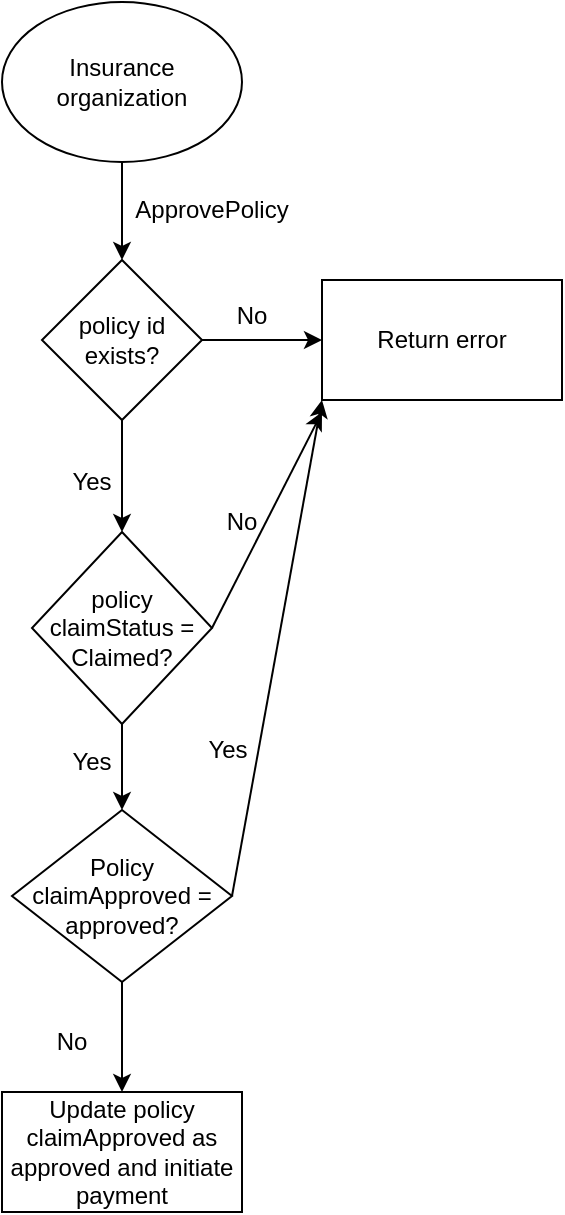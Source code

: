 <mxfile>
    <diagram id="Xl0p_DcUPKFnsrmbP9UB" name="Page-2">
        <mxGraphModel dx="1797" dy="1242" grid="1" gridSize="10" guides="1" tooltips="1" connect="1" arrows="1" fold="1" page="1" pageScale="1" pageWidth="827" pageHeight="1169" math="0" shadow="0">
            <root>
                <mxCell id="0"/>
                <mxCell id="1" parent="0"/>
                <mxCell id="vaoHxCHSYFYgzq9izd94-1" value="" style="edgeStyle=none;html=1;" edge="1" parent="1" source="vaoHxCHSYFYgzq9izd94-2" target="vaoHxCHSYFYgzq9izd94-5">
                    <mxGeometry relative="1" as="geometry"/>
                </mxCell>
                <mxCell id="vaoHxCHSYFYgzq9izd94-2" value="Insurance organization" style="ellipse;whiteSpace=wrap;html=1;" vertex="1" parent="1">
                    <mxGeometry x="-460" y="295" width="120" height="80" as="geometry"/>
                </mxCell>
                <mxCell id="vaoHxCHSYFYgzq9izd94-3" value="" style="edgeStyle=none;html=1;" edge="1" parent="1" source="vaoHxCHSYFYgzq9izd94-5" target="vaoHxCHSYFYgzq9izd94-7">
                    <mxGeometry relative="1" as="geometry"/>
                </mxCell>
                <mxCell id="vaoHxCHSYFYgzq9izd94-4" value="" style="edgeStyle=none;html=1;" edge="1" parent="1" source="vaoHxCHSYFYgzq9izd94-5" target="vaoHxCHSYFYgzq9izd94-11">
                    <mxGeometry relative="1" as="geometry"/>
                </mxCell>
                <mxCell id="vaoHxCHSYFYgzq9izd94-5" value="policy id exists?" style="rhombus;whiteSpace=wrap;html=1;" vertex="1" parent="1">
                    <mxGeometry x="-440" y="424" width="80" height="80" as="geometry"/>
                </mxCell>
                <mxCell id="vaoHxCHSYFYgzq9izd94-6" value="ApprovePolicy" style="text;html=1;strokeColor=none;fillColor=none;align=center;verticalAlign=middle;whiteSpace=wrap;rounded=0;" vertex="1" parent="1">
                    <mxGeometry x="-400" y="384" width="90" height="30" as="geometry"/>
                </mxCell>
                <mxCell id="vaoHxCHSYFYgzq9izd94-7" value="Return error" style="whiteSpace=wrap;html=1;" vertex="1" parent="1">
                    <mxGeometry x="-300" y="434" width="120" height="60" as="geometry"/>
                </mxCell>
                <mxCell id="vaoHxCHSYFYgzq9izd94-8" value="No" style="text;html=1;strokeColor=none;fillColor=none;align=center;verticalAlign=middle;whiteSpace=wrap;rounded=0;" vertex="1" parent="1">
                    <mxGeometry x="-365" y="437" width="60" height="30" as="geometry"/>
                </mxCell>
                <mxCell id="vaoHxCHSYFYgzq9izd94-9" style="edgeStyle=none;html=1;exitX=1;exitY=0.5;exitDx=0;exitDy=0;" edge="1" parent="1" source="vaoHxCHSYFYgzq9izd94-11">
                    <mxGeometry relative="1" as="geometry">
                        <mxPoint x="-300" y="500.0" as="targetPoint"/>
                    </mxGeometry>
                </mxCell>
                <mxCell id="vaoHxCHSYFYgzq9izd94-10" value="" style="edgeStyle=none;html=1;" edge="1" parent="1" source="vaoHxCHSYFYgzq9izd94-11" target="vaoHxCHSYFYgzq9izd94-16">
                    <mxGeometry relative="1" as="geometry"/>
                </mxCell>
                <mxCell id="vaoHxCHSYFYgzq9izd94-11" value="policy claimStatus = Claimed?" style="rhombus;whiteSpace=wrap;html=1;" vertex="1" parent="1">
                    <mxGeometry x="-445" y="560" width="90" height="96" as="geometry"/>
                </mxCell>
                <mxCell id="vaoHxCHSYFYgzq9izd94-12" value="Yes" style="text;html=1;strokeColor=none;fillColor=none;align=center;verticalAlign=middle;whiteSpace=wrap;rounded=0;" vertex="1" parent="1">
                    <mxGeometry x="-445" y="520" width="60" height="30" as="geometry"/>
                </mxCell>
                <mxCell id="vaoHxCHSYFYgzq9izd94-13" value="No" style="text;html=1;strokeColor=none;fillColor=none;align=center;verticalAlign=middle;whiteSpace=wrap;rounded=0;" vertex="1" parent="1">
                    <mxGeometry x="-370" y="540" width="60" height="30" as="geometry"/>
                </mxCell>
                <mxCell id="vaoHxCHSYFYgzq9izd94-14" style="edgeStyle=none;html=1;exitX=1;exitY=0.5;exitDx=0;exitDy=0;entryX=0;entryY=1;entryDx=0;entryDy=0;" edge="1" parent="1" source="vaoHxCHSYFYgzq9izd94-16" target="vaoHxCHSYFYgzq9izd94-7">
                    <mxGeometry relative="1" as="geometry"/>
                </mxCell>
                <mxCell id="vaoHxCHSYFYgzq9izd94-15" value="" style="edgeStyle=none;html=1;" edge="1" parent="1" source="vaoHxCHSYFYgzq9izd94-16" target="vaoHxCHSYFYgzq9izd94-18">
                    <mxGeometry relative="1" as="geometry"/>
                </mxCell>
                <mxCell id="vaoHxCHSYFYgzq9izd94-16" value="Policy claimApproved = approved?" style="rhombus;whiteSpace=wrap;html=1;" vertex="1" parent="1">
                    <mxGeometry x="-455" y="699" width="110" height="86" as="geometry"/>
                </mxCell>
                <mxCell id="vaoHxCHSYFYgzq9izd94-17" value="Yes" style="text;html=1;strokeColor=none;fillColor=none;align=center;verticalAlign=middle;whiteSpace=wrap;rounded=0;" vertex="1" parent="1">
                    <mxGeometry x="-377" y="654" width="60" height="30" as="geometry"/>
                </mxCell>
                <mxCell id="vaoHxCHSYFYgzq9izd94-18" value="Update policy claimApproved as approved and initiate payment" style="whiteSpace=wrap;html=1;" vertex="1" parent="1">
                    <mxGeometry x="-460" y="840" width="120" height="60" as="geometry"/>
                </mxCell>
                <mxCell id="vaoHxCHSYFYgzq9izd94-19" value="Yes" style="text;html=1;strokeColor=none;fillColor=none;align=center;verticalAlign=middle;whiteSpace=wrap;rounded=0;" vertex="1" parent="1">
                    <mxGeometry x="-445" y="660" width="60" height="30" as="geometry"/>
                </mxCell>
                <mxCell id="vaoHxCHSYFYgzq9izd94-20" value="No" style="text;html=1;strokeColor=none;fillColor=none;align=center;verticalAlign=middle;whiteSpace=wrap;rounded=0;" vertex="1" parent="1">
                    <mxGeometry x="-455" y="800" width="60" height="30" as="geometry"/>
                </mxCell>
            </root>
        </mxGraphModel>
    </diagram>
    <diagram id="WScYqng_-eNBeGvxYnS8" name="Page-1">
        <mxGraphModel dx="2040" dy="2722" grid="1" gridSize="10" guides="1" tooltips="1" connect="1" arrows="1" fold="1" page="1" pageScale="1" pageWidth="827" pageHeight="1169" math="0" shadow="0">
            <root>
                <mxCell id="0"/>
                <mxCell id="1" parent="0"/>
                <mxCell id="3" style="edgeStyle=none;html=1;exitX=0;exitY=0.5;exitDx=0;exitDy=0;" edge="1" parent="1" source="2">
                    <mxGeometry relative="1" as="geometry">
                        <mxPoint x="120" y="70" as="targetPoint"/>
                    </mxGeometry>
                </mxCell>
                <mxCell id="21" style="edgeStyle=none;html=1;exitX=0;exitY=1;exitDx=0;exitDy=0;" edge="1" parent="1" source="2" target="24">
                    <mxGeometry relative="1" as="geometry">
                        <mxPoint x="160" y="150" as="targetPoint"/>
                    </mxGeometry>
                </mxCell>
                <mxCell id="31" style="edgeStyle=none;html=1;exitX=0;exitY=0;exitDx=0;exitDy=0;" edge="1" parent="1" source="2" target="32">
                    <mxGeometry relative="1" as="geometry">
                        <mxPoint x="170" y="-20" as="targetPoint"/>
                    </mxGeometry>
                </mxCell>
                <mxCell id="34" style="edgeStyle=none;html=1;exitX=0.5;exitY=1;exitDx=0;exitDy=0;" edge="1" parent="1" source="2" target="36">
                    <mxGeometry relative="1" as="geometry">
                        <mxPoint x="280" y="150" as="targetPoint"/>
                    </mxGeometry>
                </mxCell>
                <mxCell id="51" style="edgeStyle=none;html=1;exitX=1;exitY=1;exitDx=0;exitDy=0;entryX=0;entryY=0;entryDx=0;entryDy=0;" edge="1" parent="1" source="2" target="52">
                    <mxGeometry relative="1" as="geometry">
                        <mxPoint x="370" y="130" as="targetPoint"/>
                    </mxGeometry>
                </mxCell>
                <mxCell id="76" style="edgeStyle=none;html=1;exitX=1;exitY=0;exitDx=0;exitDy=0;" edge="1" parent="1" source="2" target="79">
                    <mxGeometry relative="1" as="geometry">
                        <mxPoint x="470" y="-40" as="targetPoint"/>
                    </mxGeometry>
                </mxCell>
                <mxCell id="2" value="Client" style="ellipse;whiteSpace=wrap;html=1;" vertex="1" parent="1">
                    <mxGeometry x="220" y="30" width="120" height="80" as="geometry"/>
                </mxCell>
                <mxCell id="4" value="CreatePolicy" style="text;html=1;strokeColor=none;fillColor=none;align=center;verticalAlign=middle;whiteSpace=wrap;rounded=0;" vertex="1" parent="1">
                    <mxGeometry x="140" y="40" width="80" height="30" as="geometry"/>
                </mxCell>
                <mxCell id="11" style="edgeStyle=none;html=1;exitX=0;exitY=0.5;exitDx=0;exitDy=0;" edge="1" parent="1" source="5" target="12">
                    <mxGeometry relative="1" as="geometry">
                        <mxPoint x="-20" y="70" as="targetPoint"/>
                    </mxGeometry>
                </mxCell>
                <mxCell id="20" style="edgeStyle=none;html=1;exitX=0.5;exitY=0;exitDx=0;exitDy=0;entryX=0.85;entryY=1.011;entryDx=0;entryDy=0;entryPerimeter=0;" edge="1" parent="1" source="5" target="10">
                    <mxGeometry relative="1" as="geometry"/>
                </mxCell>
                <mxCell id="5" value="Policy id exists?" style="rhombus;whiteSpace=wrap;html=1;" vertex="1" parent="1">
                    <mxGeometry x="40" y="30" width="80" height="80" as="geometry"/>
                </mxCell>
                <mxCell id="8" value="yes" style="text;html=1;strokeColor=none;fillColor=none;align=center;verticalAlign=middle;whiteSpace=wrap;rounded=0;" vertex="1" parent="1">
                    <mxGeometry x="50" y="-50" width="60" height="30" as="geometry"/>
                </mxCell>
                <mxCell id="10" value="Return Error" style="rounded=0;whiteSpace=wrap;html=1;" vertex="1" parent="1">
                    <mxGeometry x="-60" y="-120" width="120" height="60" as="geometry"/>
                </mxCell>
                <mxCell id="13" style="edgeStyle=none;html=1;exitX=0.5;exitY=0;exitDx=0;exitDy=0;entryX=0.25;entryY=1;entryDx=0;entryDy=0;" edge="1" parent="1" source="12" target="10">
                    <mxGeometry relative="1" as="geometry"/>
                </mxCell>
                <mxCell id="15" style="edgeStyle=none;html=1;exitX=0;exitY=0.5;exitDx=0;exitDy=0;" edge="1" parent="1" source="12" target="16">
                    <mxGeometry relative="1" as="geometry">
                        <mxPoint x="-200" y="70" as="targetPoint"/>
                    </mxGeometry>
                </mxCell>
                <mxCell id="12" value="is amount = premiumAmount?" style="rhombus;whiteSpace=wrap;html=1;" vertex="1" parent="1">
                    <mxGeometry x="-130" y="10" width="130" height="120" as="geometry"/>
                </mxCell>
                <mxCell id="14" value="No" style="text;html=1;strokeColor=none;fillColor=none;align=center;verticalAlign=middle;whiteSpace=wrap;rounded=0;" vertex="1" parent="1">
                    <mxGeometry x="-100" y="-50" width="60" height="30" as="geometry"/>
                </mxCell>
                <mxCell id="18" style="edgeStyle=none;html=1;exitX=0;exitY=0.5;exitDx=0;exitDy=0;" edge="1" parent="1" source="16" target="19">
                    <mxGeometry relative="1" as="geometry">
                        <mxPoint x="-340" y="70" as="targetPoint"/>
                    </mxGeometry>
                </mxCell>
                <mxCell id="16" value="Create a policy object based on schema" style="rounded=0;whiteSpace=wrap;html=1;" vertex="1" parent="1">
                    <mxGeometry x="-300" y="40" width="120" height="60" as="geometry"/>
                </mxCell>
                <mxCell id="17" value="Yes" style="text;html=1;strokeColor=none;fillColor=none;align=center;verticalAlign=middle;whiteSpace=wrap;rounded=0;" vertex="1" parent="1">
                    <mxGeometry x="-180" y="40" width="60" height="30" as="geometry"/>
                </mxCell>
                <mxCell id="19" value="Put the object in the ledger corresponding to the id" style="rounded=0;whiteSpace=wrap;html=1;" vertex="1" parent="1">
                    <mxGeometry x="-470" y="40" width="120" height="60" as="geometry"/>
                </mxCell>
                <mxCell id="23" value="ReadPolicy" style="text;html=1;strokeColor=none;fillColor=none;align=center;verticalAlign=middle;whiteSpace=wrap;rounded=0;" vertex="1" parent="1">
                    <mxGeometry x="149" y="94" width="60" height="30" as="geometry"/>
                </mxCell>
                <mxCell id="25" style="edgeStyle=none;html=1;exitX=0;exitY=1;exitDx=0;exitDy=0;" edge="1" parent="1" source="24" target="26">
                    <mxGeometry relative="1" as="geometry">
                        <mxPoint x="50" y="190" as="targetPoint"/>
                    </mxGeometry>
                </mxCell>
                <mxCell id="29" style="edgeStyle=none;html=1;exitX=0;exitY=0.75;exitDx=0;exitDy=0;entryX=0.5;entryY=0;entryDx=0;entryDy=0;" edge="1" parent="1" source="30" target="28">
                    <mxGeometry relative="1" as="geometry"/>
                </mxCell>
                <mxCell id="24" value="Policy id exists?" style="rhombus;whiteSpace=wrap;html=1;" vertex="1" parent="1">
                    <mxGeometry x="100" y="124" width="80" height="80" as="geometry"/>
                </mxCell>
                <mxCell id="26" value="Read policy from ledger using id and return" style="rounded=0;whiteSpace=wrap;html=1;" vertex="1" parent="1">
                    <mxGeometry x="-170" y="150" width="120" height="60" as="geometry"/>
                </mxCell>
                <mxCell id="27" value="Yes" style="text;html=1;strokeColor=none;fillColor=none;align=center;verticalAlign=middle;whiteSpace=wrap;rounded=0;" vertex="1" parent="1">
                    <mxGeometry x="10" y="180" width="60" height="30" as="geometry"/>
                </mxCell>
                <mxCell id="28" value="Return Error" style="rounded=0;whiteSpace=wrap;html=1;" vertex="1" parent="1">
                    <mxGeometry x="90" y="256" width="100" height="40" as="geometry"/>
                </mxCell>
                <mxCell id="30" value="No" style="text;html=1;strokeColor=none;fillColor=none;align=center;verticalAlign=middle;whiteSpace=wrap;rounded=0;" vertex="1" parent="1">
                    <mxGeometry x="140" y="180" width="60" height="30" as="geometry"/>
                </mxCell>
                <mxCell id="32" value="Read all policies from ledger and return" style="rounded=0;whiteSpace=wrap;html=1;" vertex="1" parent="1">
                    <mxGeometry x="100" y="-80" width="120" height="60" as="geometry"/>
                </mxCell>
                <mxCell id="33" value="getAllPolicies" style="text;html=1;strokeColor=none;fillColor=none;align=center;verticalAlign=middle;whiteSpace=wrap;rounded=0;" vertex="1" parent="1">
                    <mxGeometry x="226" y="-6" width="60" height="30" as="geometry"/>
                </mxCell>
                <mxCell id="37" style="edgeStyle=none;html=1;exitX=0;exitY=0.5;exitDx=0;exitDy=0;entryX=1;entryY=0;entryDx=0;entryDy=0;" edge="1" parent="1" source="36" target="28">
                    <mxGeometry relative="1" as="geometry"/>
                </mxCell>
                <mxCell id="41" style="edgeStyle=none;html=1;exitX=0.5;exitY=1;exitDx=0;exitDy=0;" edge="1" parent="1" source="36" target="42">
                    <mxGeometry relative="1" as="geometry">
                        <mxPoint x="280" y="270" as="targetPoint"/>
                    </mxGeometry>
                </mxCell>
                <mxCell id="36" value="Policy id exists?" style="rhombus;whiteSpace=wrap;html=1;" vertex="1" parent="1">
                    <mxGeometry x="240" y="140" width="80" height="80" as="geometry"/>
                </mxCell>
                <mxCell id="38" value="No" style="text;html=1;strokeColor=none;fillColor=none;align=center;verticalAlign=middle;whiteSpace=wrap;rounded=0;" vertex="1" parent="1">
                    <mxGeometry x="186" y="180" width="60" height="30" as="geometry"/>
                </mxCell>
                <mxCell id="43" style="edgeStyle=none;html=1;exitX=0;exitY=0.5;exitDx=0;exitDy=0;entryX=1;entryY=1;entryDx=0;entryDy=0;" edge="1" parent="1" source="42" target="28">
                    <mxGeometry relative="1" as="geometry"/>
                </mxCell>
                <mxCell id="47" value="" style="edgeStyle=none;html=1;" edge="1" parent="1" source="42" target="46">
                    <mxGeometry relative="1" as="geometry"/>
                </mxCell>
                <mxCell id="42" value="Paid amount = premium amount?" style="rhombus;whiteSpace=wrap;html=1;" vertex="1" parent="1">
                    <mxGeometry x="220" y="250" width="120" height="90" as="geometry"/>
                </mxCell>
                <mxCell id="44" value="No" style="text;html=1;strokeColor=none;fillColor=none;align=center;verticalAlign=middle;whiteSpace=wrap;rounded=0;" vertex="1" parent="1">
                    <mxGeometry x="196" y="240" width="60" height="30" as="geometry"/>
                </mxCell>
                <mxCell id="45" value="Yes" style="text;html=1;strokeColor=none;fillColor=none;align=center;verticalAlign=middle;whiteSpace=wrap;rounded=0;" vertex="1" parent="1">
                    <mxGeometry x="272" y="215" width="60" height="30" as="geometry"/>
                </mxCell>
                <mxCell id="46" value="Increase number of premiums paid by 1 in ledger" style="whiteSpace=wrap;html=1;" vertex="1" parent="1">
                    <mxGeometry x="220" y="379" width="120" height="60" as="geometry"/>
                </mxCell>
                <mxCell id="48" value="Yes" style="text;html=1;strokeColor=none;fillColor=none;align=center;verticalAlign=middle;whiteSpace=wrap;rounded=0;" vertex="1" parent="1">
                    <mxGeometry x="270" y="340" width="60" height="30" as="geometry"/>
                </mxCell>
                <mxCell id="49" value="PayPremium" style="text;html=1;strokeColor=none;fillColor=none;align=center;verticalAlign=middle;whiteSpace=wrap;rounded=0;" vertex="1" parent="1">
                    <mxGeometry x="200" y="110" width="88" height="30" as="geometry"/>
                </mxCell>
                <mxCell id="55" style="edgeStyle=none;html=1;exitX=1;exitY=0.5;exitDx=0;exitDy=0;entryX=0;entryY=0.5;entryDx=0;entryDy=0;" edge="1" parent="1" source="52" target="54">
                    <mxGeometry relative="1" as="geometry"/>
                </mxCell>
                <mxCell id="57" style="edgeStyle=none;html=1;exitX=0.5;exitY=1;exitDx=0;exitDy=0;" edge="1" parent="1" source="52">
                    <mxGeometry relative="1" as="geometry">
                        <mxPoint x="399.588" y="190.588" as="targetPoint"/>
                    </mxGeometry>
                </mxCell>
                <mxCell id="59" value="" style="edgeStyle=none;html=1;" edge="1" parent="1" source="52" target="58">
                    <mxGeometry relative="1" as="geometry"/>
                </mxCell>
                <mxCell id="52" value="Policy id exists?" style="rhombus;whiteSpace=wrap;html=1;" vertex="1" parent="1">
                    <mxGeometry x="360" y="110" width="80" height="80" as="geometry"/>
                </mxCell>
                <mxCell id="53" value="ClaimPolicy" style="text;html=1;strokeColor=none;fillColor=none;align=center;verticalAlign=middle;whiteSpace=wrap;rounded=0;" vertex="1" parent="1">
                    <mxGeometry x="300" y="110" width="60" height="30" as="geometry"/>
                </mxCell>
                <mxCell id="54" value="Return Error" style="rounded=0;whiteSpace=wrap;html=1;" vertex="1" parent="1">
                    <mxGeometry x="480" y="130" width="100" height="40" as="geometry"/>
                </mxCell>
                <mxCell id="56" value="No" style="text;html=1;strokeColor=none;fillColor=none;align=center;verticalAlign=middle;whiteSpace=wrap;rounded=0;" vertex="1" parent="1">
                    <mxGeometry x="420" y="120" width="60" height="30" as="geometry"/>
                </mxCell>
                <mxCell id="61" style="edgeStyle=none;html=1;exitX=1;exitY=0.5;exitDx=0;exitDy=0;entryX=0;entryY=1;entryDx=0;entryDy=0;" edge="1" parent="1" source="58" target="54">
                    <mxGeometry relative="1" as="geometry"/>
                </mxCell>
                <mxCell id="64" value="" style="edgeStyle=none;html=1;" edge="1" parent="1" source="58" target="63">
                    <mxGeometry relative="1" as="geometry"/>
                </mxCell>
                <mxCell id="58" value="Required Premiums paid?" style="rhombus;whiteSpace=wrap;html=1;" vertex="1" parent="1">
                    <mxGeometry x="360" y="230" width="80" height="80" as="geometry"/>
                </mxCell>
                <mxCell id="60" value="Yes" style="text;html=1;strokeColor=none;fillColor=none;align=center;verticalAlign=middle;whiteSpace=wrap;rounded=0;" vertex="1" parent="1">
                    <mxGeometry x="353" y="190" width="60" height="30" as="geometry"/>
                </mxCell>
                <mxCell id="62" value="No" style="text;html=1;strokeColor=none;fillColor=none;align=center;verticalAlign=middle;whiteSpace=wrap;rounded=0;" vertex="1" parent="1">
                    <mxGeometry x="420" y="190" width="60" height="30" as="geometry"/>
                </mxCell>
                <mxCell id="66" style="edgeStyle=none;html=1;exitX=1;exitY=0.5;exitDx=0;exitDy=0;entryX=0;entryY=1;entryDx=0;entryDy=0;" edge="1" parent="1" source="63" target="54">
                    <mxGeometry relative="1" as="geometry"/>
                </mxCell>
                <mxCell id="69" value="" style="edgeStyle=none;html=1;" edge="1" parent="1" source="63" target="68">
                    <mxGeometry relative="1" as="geometry"/>
                </mxCell>
                <mxCell id="63" value="Item status=not working?" style="rhombus;whiteSpace=wrap;html=1;" vertex="1" parent="1">
                    <mxGeometry x="360" y="359" width="80" height="80" as="geometry"/>
                </mxCell>
                <mxCell id="65" value="Yes" style="text;html=1;strokeColor=none;fillColor=none;align=center;verticalAlign=middle;whiteSpace=wrap;rounded=0;" vertex="1" parent="1">
                    <mxGeometry x="353" y="320" width="60" height="30" as="geometry"/>
                </mxCell>
                <mxCell id="67" value="No" style="text;html=1;strokeColor=none;fillColor=none;align=center;verticalAlign=middle;whiteSpace=wrap;rounded=0;" vertex="1" parent="1">
                    <mxGeometry x="410" y="310" width="60" height="30" as="geometry"/>
                </mxCell>
                <mxCell id="71" style="edgeStyle=none;html=1;exitX=1;exitY=0.5;exitDx=0;exitDy=0;entryX=0;entryY=1;entryDx=0;entryDy=0;" edge="1" parent="1" source="68" target="54">
                    <mxGeometry relative="1" as="geometry"/>
                </mxCell>
                <mxCell id="74" value="" style="edgeStyle=none;html=1;" edge="1" parent="1" source="68" target="73">
                    <mxGeometry relative="1" as="geometry"/>
                </mxCell>
                <mxCell id="68" value="is policy claimStatus = claimed?" style="rhombus;whiteSpace=wrap;html=1;" vertex="1" parent="1">
                    <mxGeometry x="350" y="480" width="100" height="80" as="geometry"/>
                </mxCell>
                <mxCell id="70" value="Yes" style="text;html=1;strokeColor=none;fillColor=none;align=center;verticalAlign=middle;whiteSpace=wrap;rounded=0;" vertex="1" parent="1">
                    <mxGeometry x="409" y="474" width="60" height="30" as="geometry"/>
                </mxCell>
                <mxCell id="72" value="Yes" style="text;html=1;strokeColor=none;fillColor=none;align=center;verticalAlign=middle;whiteSpace=wrap;rounded=0;" vertex="1" parent="1">
                    <mxGeometry x="350" y="444" width="60" height="30" as="geometry"/>
                </mxCell>
                <mxCell id="73" value="Update claimStatus to claimed on ledger" style="whiteSpace=wrap;html=1;" vertex="1" parent="1">
                    <mxGeometry x="340" y="600" width="120" height="60" as="geometry"/>
                </mxCell>
                <mxCell id="75" value="No" style="text;html=1;strokeColor=none;fillColor=none;align=center;verticalAlign=middle;whiteSpace=wrap;rounded=0;" vertex="1" parent="1">
                    <mxGeometry x="360" y="560" width="60" height="30" as="geometry"/>
                </mxCell>
                <mxCell id="78" value="UpdateInsuredItemStatus" style="text;html=1;strokeColor=none;fillColor=none;align=center;verticalAlign=middle;whiteSpace=wrap;rounded=0;rotation=-30;" vertex="1" parent="1">
                    <mxGeometry x="380" y="10" width="60" height="30" as="geometry"/>
                </mxCell>
                <mxCell id="80" style="edgeStyle=none;html=1;exitX=0.5;exitY=1;exitDx=0;exitDy=0;entryX=0.25;entryY=0;entryDx=0;entryDy=0;" edge="1" parent="1" source="79" target="54">
                    <mxGeometry relative="1" as="geometry"/>
                </mxCell>
                <mxCell id="83" value="" style="edgeStyle=none;html=1;" edge="1" parent="1" source="79" target="82">
                    <mxGeometry relative="1" as="geometry"/>
                </mxCell>
                <mxCell id="79" value="Policy id exiists?" style="rhombus;whiteSpace=wrap;html=1;" vertex="1" parent="1">
                    <mxGeometry x="460" y="-100" width="80" height="80" as="geometry"/>
                </mxCell>
                <mxCell id="81" value="No" style="text;html=1;strokeColor=none;fillColor=none;align=center;verticalAlign=middle;whiteSpace=wrap;rounded=0;" vertex="1" parent="1">
                    <mxGeometry x="460" y="40" width="60" height="30" as="geometry"/>
                </mxCell>
                <mxCell id="82" value="Update item status in ledger" style="whiteSpace=wrap;html=1;" vertex="1" parent="1">
                    <mxGeometry x="600" y="-90" width="120" height="60" as="geometry"/>
                </mxCell>
            </root>
        </mxGraphModel>
    </diagram>
</mxfile>
